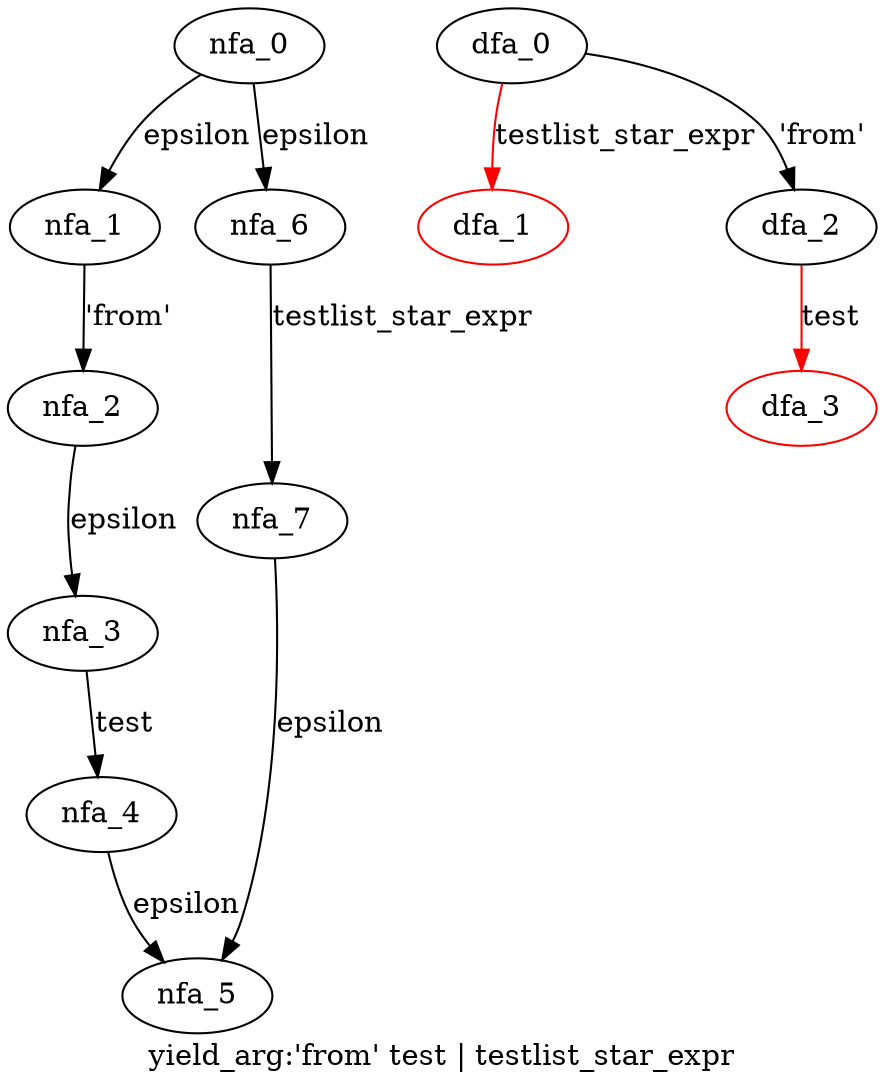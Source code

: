 digraph yield_arg {
 graph[label="yield_arg:'from' test | testlist_star_expr"]
 subgraph yield_arg_nfa {
  nfa_0->nfa_1[label="epsilon"]
  nfa_1->nfa_2[label="'from'"]
  nfa_2->nfa_3[label="epsilon"]
  nfa_3->nfa_4[label="test"]
  nfa_4->nfa_5[label="epsilon"]
  nfa_0->nfa_6[label="epsilon"]
  nfa_6->nfa_7[label="testlist_star_expr"]
  nfa_7->nfa_5[label="epsilon"]
  }
 subgraph yield_arg_dfa {
  dfa_0->dfa_1[label="testlist_star_expr",color=red]
  dfa_0->dfa_2[label="'from'"]
  dfa_2->dfa_3[label="test",color=red]
  dfa_1[color=red]
  dfa_3[color=red]
  }
}
